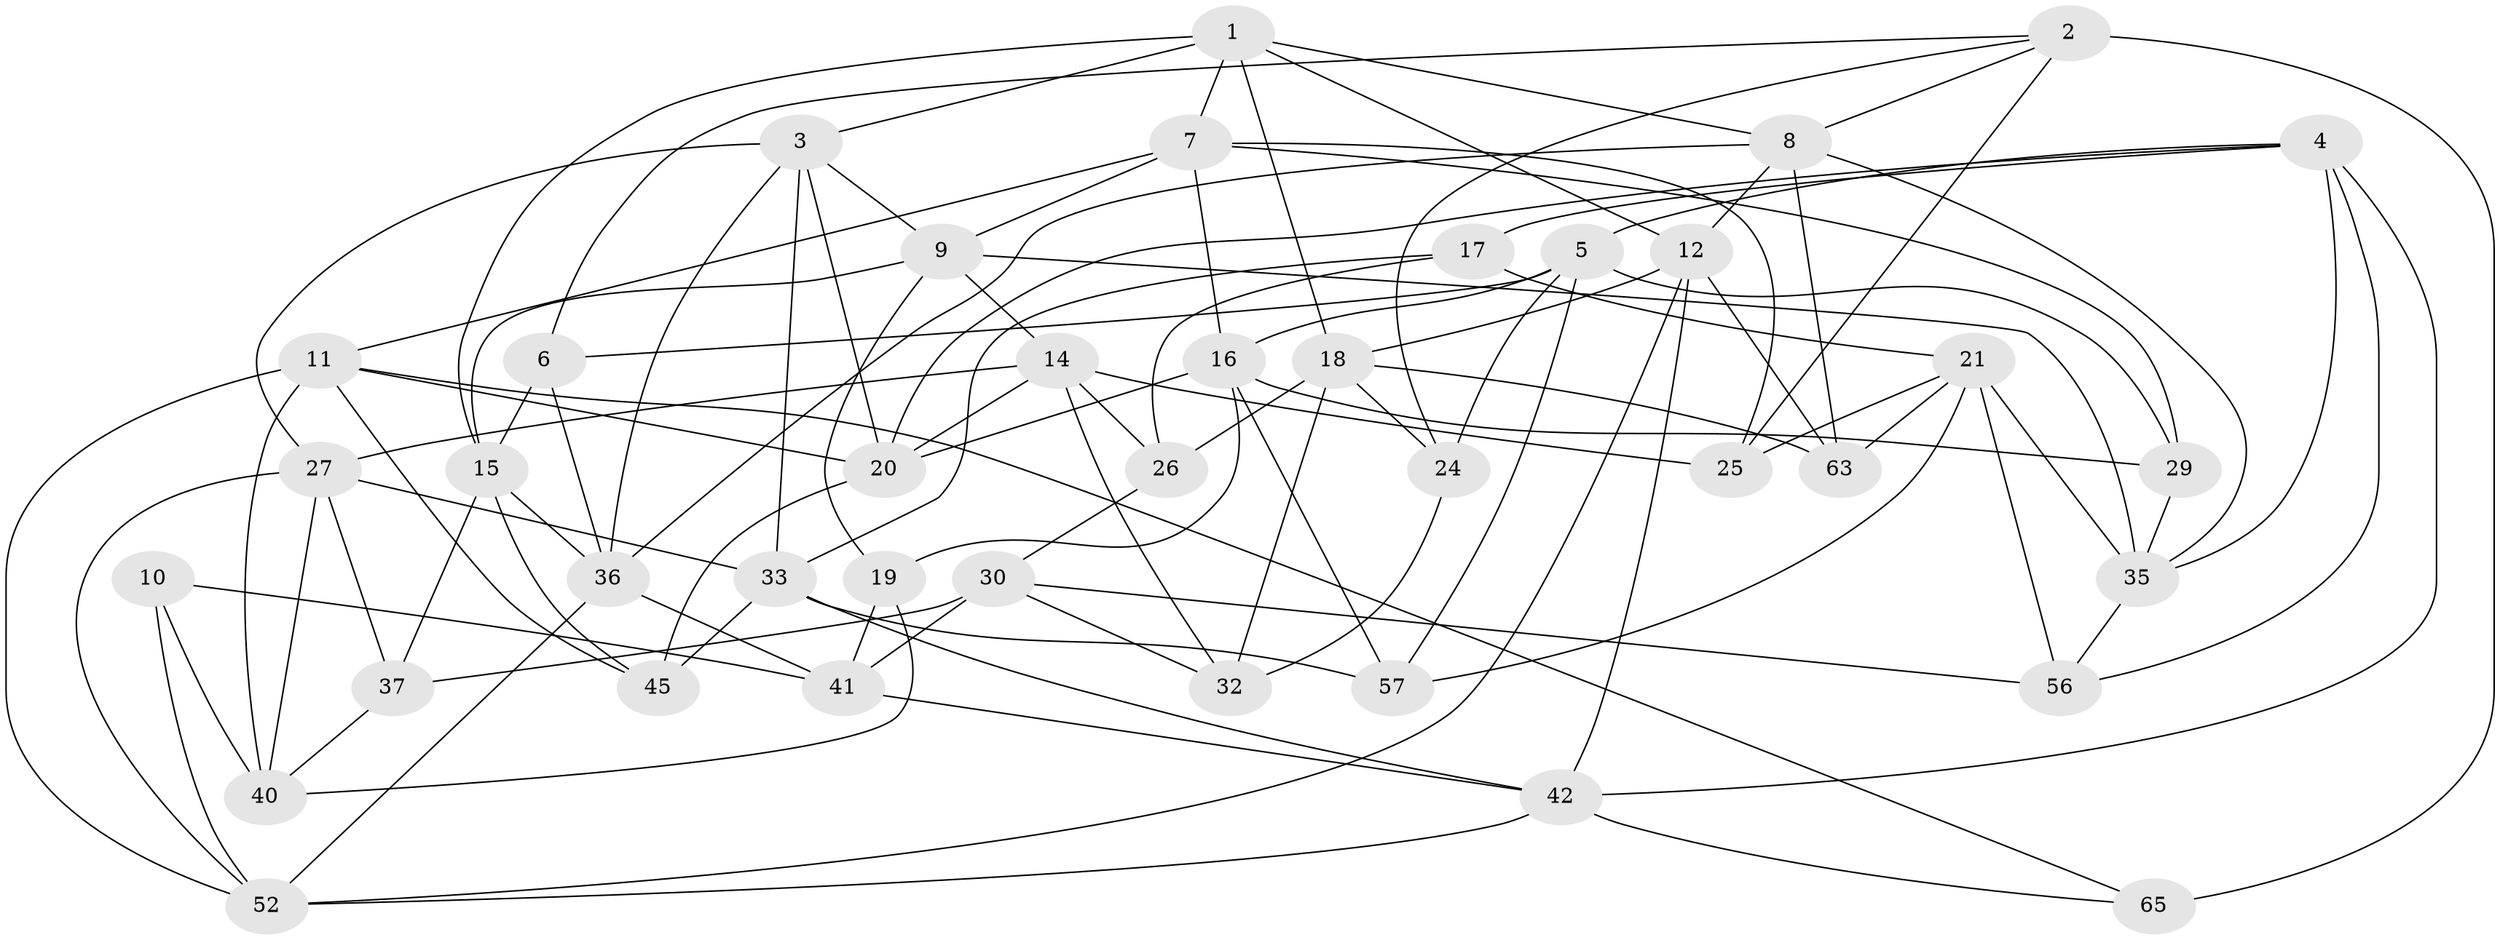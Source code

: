// original degree distribution, {4: 1.0}
// Generated by graph-tools (version 1.1) at 2025/42/03/06/25 10:42:26]
// undirected, 40 vertices, 102 edges
graph export_dot {
graph [start="1"]
  node [color=gray90,style=filled];
  1 [super="+46"];
  2 [super="+39"];
  3 [super="+58"];
  4 [super="+48"];
  5 [super="+51"];
  6;
  7 [super="+53"];
  8 [super="+13"];
  9 [super="+22"];
  10;
  11 [super="+23"];
  12 [super="+60"];
  14 [super="+50"];
  15 [super="+31"];
  16 [super="+43"];
  17;
  18 [super="+49"];
  19;
  20 [super="+47"];
  21 [super="+28"];
  24;
  25;
  26;
  27 [super="+62"];
  29;
  30 [super="+55"];
  32;
  33 [super="+34"];
  35 [super="+38"];
  36 [super="+54"];
  37;
  40 [super="+44"];
  41 [super="+61"];
  42 [super="+59"];
  45;
  52 [super="+64"];
  56;
  57;
  63;
  65;
  1 -- 15;
  1 -- 12;
  1 -- 18;
  1 -- 7;
  1 -- 3;
  1 -- 8;
  2 -- 65 [weight=2];
  2 -- 6;
  2 -- 25;
  2 -- 8;
  2 -- 24;
  3 -- 33;
  3 -- 20;
  3 -- 27;
  3 -- 9;
  3 -- 36;
  4 -- 17;
  4 -- 56;
  4 -- 42;
  4 -- 35;
  4 -- 20;
  4 -- 5;
  5 -- 29;
  5 -- 57;
  5 -- 16;
  5 -- 24;
  5 -- 6;
  6 -- 15;
  6 -- 36;
  7 -- 29;
  7 -- 9;
  7 -- 25;
  7 -- 11;
  7 -- 16;
  8 -- 12;
  8 -- 36;
  8 -- 35;
  8 -- 63;
  9 -- 14;
  9 -- 19;
  9 -- 35;
  9 -- 15;
  10 -- 40 [weight=2];
  10 -- 52;
  10 -- 41;
  11 -- 45;
  11 -- 52;
  11 -- 20;
  11 -- 40;
  11 -- 65;
  12 -- 63;
  12 -- 18;
  12 -- 42;
  12 -- 52;
  14 -- 26;
  14 -- 20;
  14 -- 32;
  14 -- 25;
  14 -- 27;
  15 -- 37;
  15 -- 36;
  15 -- 45;
  16 -- 29;
  16 -- 57;
  16 -- 20;
  16 -- 19;
  17 -- 21;
  17 -- 26;
  17 -- 33;
  18 -- 63;
  18 -- 26;
  18 -- 24;
  18 -- 32;
  19 -- 40;
  19 -- 41;
  20 -- 45;
  21 -- 56;
  21 -- 63;
  21 -- 25;
  21 -- 57;
  21 -- 35;
  24 -- 32;
  26 -- 30;
  27 -- 37;
  27 -- 40;
  27 -- 52;
  27 -- 33;
  29 -- 35;
  30 -- 56;
  30 -- 37;
  30 -- 41 [weight=2];
  30 -- 32;
  33 -- 57;
  33 -- 42;
  33 -- 45;
  35 -- 56;
  36 -- 52;
  36 -- 41;
  37 -- 40;
  41 -- 42;
  42 -- 65;
  42 -- 52;
}
